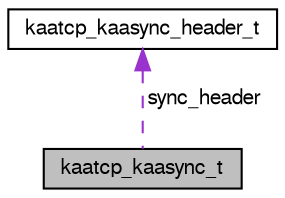 digraph "kaatcp_kaasync_t"
{
  bgcolor="transparent";
  edge [fontname="FreeSans",fontsize="10",labelfontname="FreeSans",labelfontsize="10"];
  node [fontname="FreeSans",fontsize="10",shape=record];
  Node1 [label="kaatcp_kaasync_t",height=0.2,width=0.4,color="black", fillcolor="grey75", style="filled" fontcolor="black"];
  Node2 -> Node1 [dir="back",color="darkorchid3",fontsize="10",style="dashed",label=" sync_header" ,fontname="FreeSans"];
  Node2 [label="kaatcp_kaasync_header_t",height=0.2,width=0.4,color="black",URL="$structkaatcp__kaasync__header__t.html"];
}
